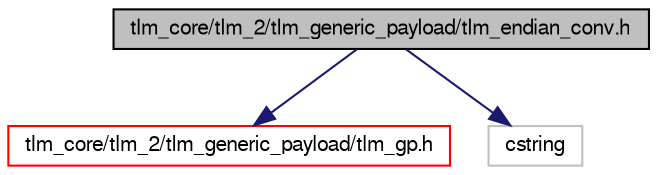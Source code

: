digraph G
{
  edge [fontname="FreeSans",fontsize="10",labelfontname="FreeSans",labelfontsize="10"];
  node [fontname="FreeSans",fontsize="10",shape=record];
  Node1 [label="tlm_core/tlm_2/tlm_generic_payload/tlm_endian_conv.h",height=0.2,width=0.4,color="black", fillcolor="grey75", style="filled" fontcolor="black"];
  Node1 -> Node2 [color="midnightblue",fontsize="10",style="solid",fontname="FreeSans"];
  Node2 [label="tlm_core/tlm_2/tlm_generic_payload/tlm_gp.h",height=0.2,width=0.4,color="red", fillcolor="white", style="filled",URL="$a00150.html"];
  Node1 -> Node3 [color="midnightblue",fontsize="10",style="solid",fontname="FreeSans"];
  Node3 [label="cstring",height=0.2,width=0.4,color="grey75", fillcolor="white", style="filled"];
}
